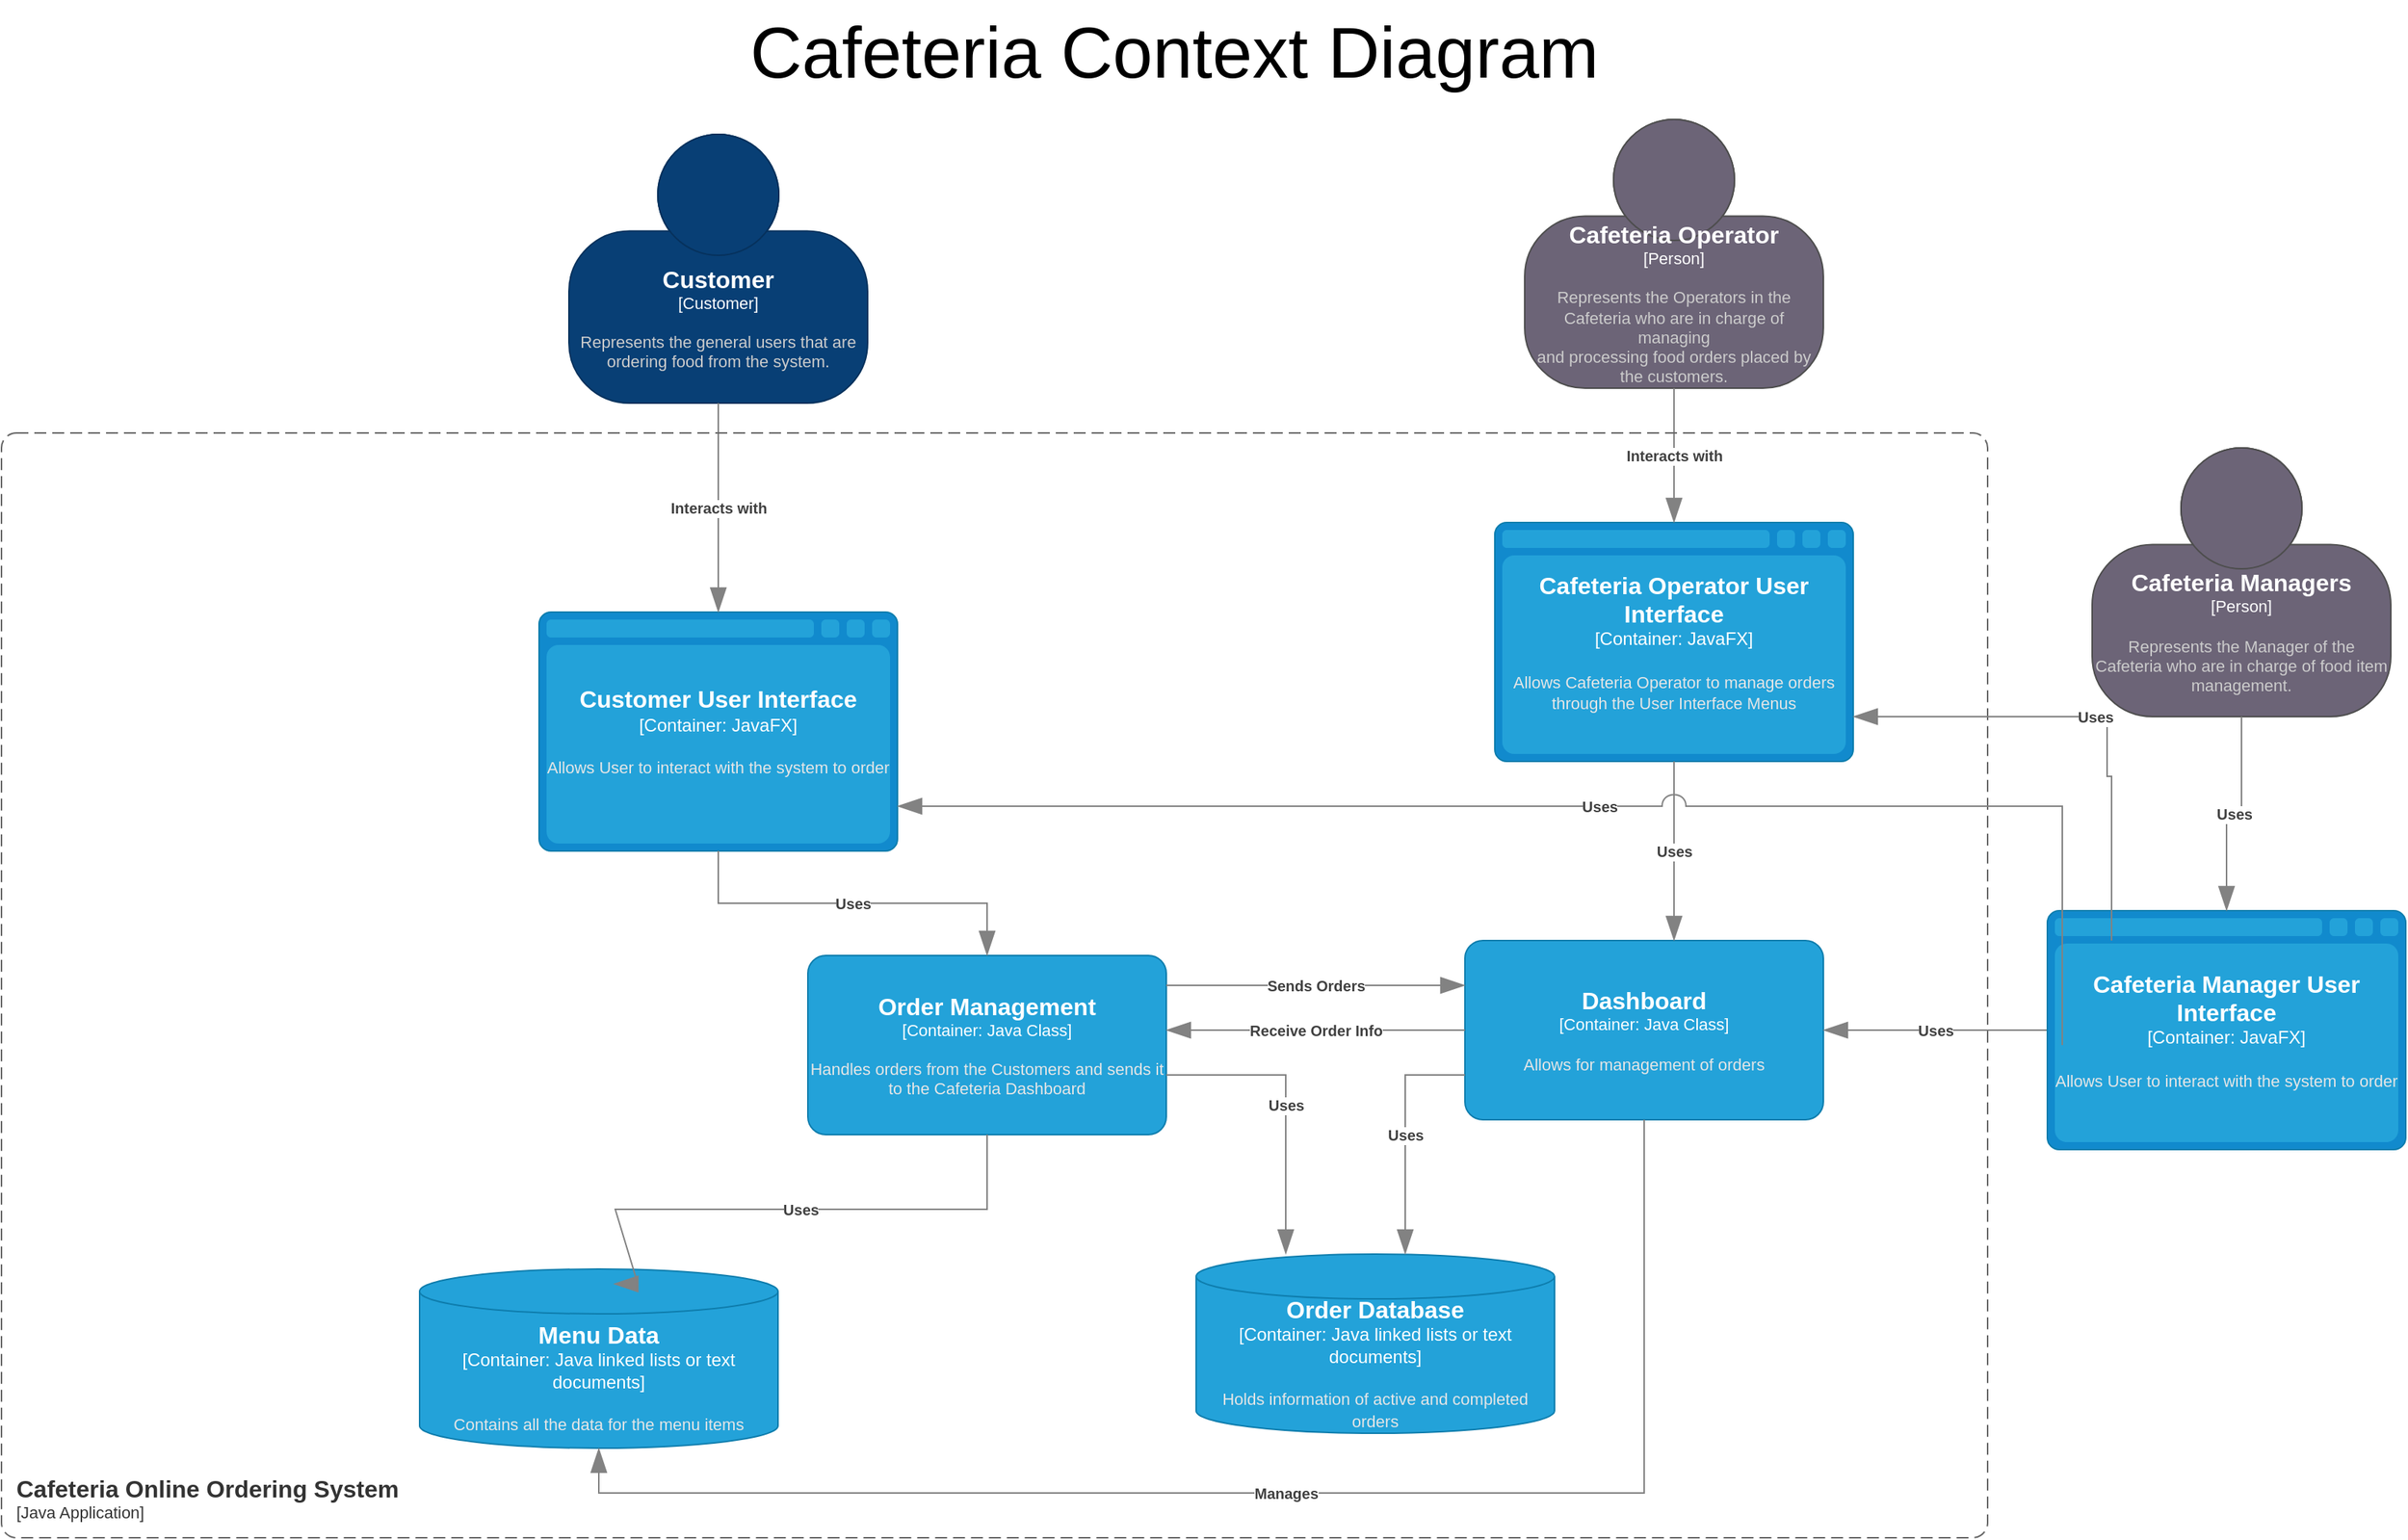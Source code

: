 <mxfile version="24.8.9">
  <diagram name="Page-1" id="mx4u9CQs5kcOY1j8ALDK">
    <mxGraphModel dx="2284" dy="754" grid="1" gridSize="10" guides="1" tooltips="1" connect="1" arrows="1" fold="1" page="1" pageScale="1" pageWidth="850" pageHeight="1100" math="0" shadow="0">
      <root>
        <mxCell id="0" />
        <mxCell id="1" parent="0" />
        <object placeholders="1" c4Name="Customer" c4Type="Customer" c4Description="Represents the general users that are ordering food from the system." label="&lt;font style=&quot;font-size: 16px&quot;&gt;&lt;b&gt;%c4Name%&lt;/b&gt;&lt;/font&gt;&lt;div&gt;[%c4Type%]&lt;/div&gt;&lt;br&gt;&lt;div&gt;&lt;font style=&quot;font-size: 11px&quot;&gt;&lt;font color=&quot;#cccccc&quot;&gt;%c4Description%&lt;/font&gt;&lt;/div&gt;" id="kshyFHEcRTUE-fsxvUDy-1">
          <mxCell style="html=1;fontSize=11;dashed=0;whiteSpace=wrap;fillColor=#083F75;strokeColor=#06315C;fontColor=#ffffff;shape=mxgraph.c4.person2;align=center;metaEdit=1;points=[[0.5,0,0],[1,0.5,0],[1,0.75,0],[0.75,1,0],[0.5,1,0],[0.25,1,0],[0,0.75,0],[0,0.5,0]];resizable=0;" parent="1" vertex="1">
            <mxGeometry x="230" y="100" width="200" height="180" as="geometry" />
          </mxCell>
        </object>
        <object placeholders="1" c4Name="Customer User Interface" c4Type="Container" c4Technology="JavaFX" c4Description="Allows User to interact with the system to order" label="&lt;font style=&quot;font-size: 16px&quot;&gt;&lt;b&gt;%c4Name%&lt;/b&gt;&lt;/font&gt;&lt;div&gt;[%c4Type%:&amp;nbsp;%c4Technology%]&lt;/div&gt;&lt;br&gt;&lt;div&gt;&lt;font style=&quot;font-size: 11px&quot;&gt;&lt;font color=&quot;#E6E6E6&quot;&gt;%c4Description%&lt;/font&gt;&lt;/div&gt;" id="kshyFHEcRTUE-fsxvUDy-2">
          <mxCell style="shape=mxgraph.c4.webBrowserContainer2;whiteSpace=wrap;html=1;boundedLbl=1;rounded=0;labelBackgroundColor=none;strokeColor=#118ACD;fillColor=#23A2D9;strokeColor=#118ACD;strokeColor2=#0E7DAD;fontSize=12;fontColor=#ffffff;align=center;metaEdit=1;points=[[0.5,0,0],[1,0.25,0],[1,0.5,0],[1,0.75,0],[0.5,1,0],[0,0.75,0],[0,0.5,0],[0,0.25,0]];resizable=0;" parent="1" vertex="1">
            <mxGeometry x="210" y="420" width="240" height="160" as="geometry" />
          </mxCell>
        </object>
        <object placeholders="1" c4Type="Relationship" c4Description="Interacts with" label="&lt;div style=&quot;text-align: left&quot;&gt;&lt;div style=&quot;text-align: center&quot;&gt;&lt;b&gt;%c4Description%&lt;/b&gt;&lt;/div&gt;" id="kshyFHEcRTUE-fsxvUDy-3">
          <mxCell style="endArrow=blockThin;html=1;fontSize=10;fontColor=#404040;strokeWidth=1;endFill=1;strokeColor=#828282;elbow=vertical;metaEdit=1;endSize=14;startSize=14;jumpStyle=arc;jumpSize=16;rounded=0;edgeStyle=orthogonalEdgeStyle;" parent="1" source="kshyFHEcRTUE-fsxvUDy-1" target="kshyFHEcRTUE-fsxvUDy-2" edge="1">
            <mxGeometry width="240" relative="1" as="geometry">
              <mxPoint x="300" y="390" as="sourcePoint" />
              <mxPoint x="540" y="390" as="targetPoint" />
            </mxGeometry>
          </mxCell>
        </object>
        <object placeholders="1" c4Name="Order Management" c4Type="Container" c4Technology="Java Class" c4Description="Handles orders from the Customers and sends it to the Cafeteria Dashboard" label="&lt;font style=&quot;font-size: 16px&quot;&gt;&lt;b&gt;%c4Name%&lt;/b&gt;&lt;/font&gt;&lt;div&gt;[%c4Type%: %c4Technology%]&lt;/div&gt;&lt;br&gt;&lt;div&gt;&lt;font style=&quot;font-size: 11px&quot;&gt;&lt;font color=&quot;#E6E6E6&quot;&gt;%c4Description%&lt;/font&gt;&lt;/div&gt;" id="kshyFHEcRTUE-fsxvUDy-4">
          <mxCell style="rounded=1;whiteSpace=wrap;html=1;fontSize=11;labelBackgroundColor=none;fillColor=#23A2D9;fontColor=#ffffff;align=center;arcSize=10;strokeColor=#0E7DAD;metaEdit=1;resizable=0;points=[[0.25,0,0],[0.5,0,0],[0.75,0,0],[1,0.25,0],[1,0.5,0],[1,0.75,0],[0.75,1,0],[0.5,1,0],[0.25,1,0],[0,0.75,0],[0,0.5,0],[0,0.25,0]];" parent="1" vertex="1">
            <mxGeometry x="390" y="650" width="240" height="120" as="geometry" />
          </mxCell>
        </object>
        <object placeholders="1" c4Name="Menu Data" c4Type="Container" c4Technology="Java linked lists or text documents" c4Description="Contains all the data for the menu items" label="&lt;font style=&quot;font-size: 16px&quot;&gt;&lt;b&gt;%c4Name%&lt;/b&gt;&lt;/font&gt;&lt;div&gt;[%c4Type%:&amp;nbsp;%c4Technology%]&lt;/div&gt;&lt;br&gt;&lt;div&gt;&lt;font style=&quot;font-size: 11px&quot;&gt;&lt;font color=&quot;#E6E6E6&quot;&gt;%c4Description%&lt;/font&gt;&lt;/div&gt;" id="kshyFHEcRTUE-fsxvUDy-5">
          <mxCell style="shape=cylinder3;size=15;whiteSpace=wrap;html=1;boundedLbl=1;rounded=0;labelBackgroundColor=none;fillColor=#23A2D9;fontSize=12;fontColor=#ffffff;align=center;strokeColor=#0E7DAD;metaEdit=1;points=[[0.5,0,0],[1,0.25,0],[1,0.5,0],[1,0.75,0],[0.5,1,0],[0,0.75,0],[0,0.5,0],[0,0.25,0]];resizable=0;" parent="1" vertex="1">
            <mxGeometry x="130" y="860" width="240" height="120" as="geometry" />
          </mxCell>
        </object>
        <object placeholders="1" c4Name="Dashboard" c4Type="Container" c4Technology="Java Class" c4Description="Allows for management of orders" label="&lt;font style=&quot;font-size: 16px&quot;&gt;&lt;b&gt;%c4Name%&lt;/b&gt;&lt;/font&gt;&lt;div&gt;[%c4Type%: %c4Technology%]&lt;/div&gt;&lt;br&gt;&lt;div&gt;&lt;font style=&quot;font-size: 11px&quot;&gt;&lt;font color=&quot;#E6E6E6&quot;&gt;%c4Description%&lt;/font&gt;&lt;/div&gt;" id="kshyFHEcRTUE-fsxvUDy-6">
          <mxCell style="rounded=1;whiteSpace=wrap;html=1;fontSize=11;labelBackgroundColor=none;fillColor=#23A2D9;fontColor=#ffffff;align=center;arcSize=10;strokeColor=#0E7DAD;metaEdit=1;resizable=0;points=[[0.25,0,0],[0.5,0,0],[0.75,0,0],[1,0.25,0],[1,0.5,0],[1,0.75,0],[0.75,1,0],[0.5,1,0],[0.25,1,0],[0,0.75,0],[0,0.5,0],[0,0.25,0]];" parent="1" vertex="1">
            <mxGeometry x="830" y="640" width="240" height="120" as="geometry" />
          </mxCell>
        </object>
        <object placeholders="1" c4Name="Cafeteria Operator User Interface" c4Type="Container" c4Technology="JavaFX" c4Description="Allows Cafeteria Operator to manage orders through the User Interface Menus" label="&lt;font style=&quot;font-size: 16px&quot;&gt;&lt;b&gt;%c4Name%&lt;/b&gt;&lt;/font&gt;&lt;div&gt;[%c4Type%:&amp;nbsp;%c4Technology%]&lt;/div&gt;&lt;br&gt;&lt;div&gt;&lt;font style=&quot;font-size: 11px&quot;&gt;&lt;font color=&quot;#E6E6E6&quot;&gt;%c4Description%&lt;/font&gt;&lt;/div&gt;" id="kshyFHEcRTUE-fsxvUDy-7">
          <mxCell style="shape=mxgraph.c4.webBrowserContainer2;whiteSpace=wrap;html=1;boundedLbl=1;rounded=0;labelBackgroundColor=none;strokeColor=#118ACD;fillColor=#23A2D9;strokeColor=#118ACD;strokeColor2=#0E7DAD;fontSize=12;fontColor=#ffffff;align=center;metaEdit=1;points=[[0.5,0,0],[1,0.25,0],[1,0.5,0],[1,0.75,0],[0.5,1,0],[0,0.75,0],[0,0.5,0],[0,0.25,0]];resizable=0;" parent="1" vertex="1">
            <mxGeometry x="850" y="360" width="240" height="160" as="geometry" />
          </mxCell>
        </object>
        <object placeholders="1" c4Name="Cafeteria Operator" c4Type="Person" c4Description="Represents the Operators in the Cafeteria who are in charge of managing&#xa;and processing food orders placed by the customers." label="&lt;font style=&quot;font-size: 16px&quot;&gt;&lt;b&gt;%c4Name%&lt;/b&gt;&lt;/font&gt;&lt;div&gt;[%c4Type%]&lt;/div&gt;&lt;br&gt;&lt;div&gt;&lt;font style=&quot;font-size: 11px&quot;&gt;&lt;font color=&quot;#cccccc&quot;&gt;%c4Description%&lt;/font&gt;&lt;/div&gt;" id="kshyFHEcRTUE-fsxvUDy-9">
          <mxCell style="html=1;fontSize=11;dashed=0;whiteSpace=wrap;fillColor=#6C6477;strokeColor=#4D4D4D;fontColor=#ffffff;shape=mxgraph.c4.person2;align=center;metaEdit=1;points=[[0.5,0,0],[1,0.5,0],[1,0.75,0],[0.75,1,0],[0.5,1,0],[0.25,1,0],[0,0.75,0],[0,0.5,0]];resizable=0;" parent="1" vertex="1">
            <mxGeometry x="870" y="90" width="200" height="180" as="geometry" />
          </mxCell>
        </object>
        <object placeholders="1" c4Name="Order Database" c4Type="Container" c4Technology="Java linked lists or text documents" c4Description="Holds information of active and completed orders" label="&lt;font style=&quot;font-size: 16px&quot;&gt;&lt;b&gt;%c4Name%&lt;/b&gt;&lt;/font&gt;&lt;div&gt;[%c4Type%:&amp;nbsp;%c4Technology%]&lt;/div&gt;&lt;br&gt;&lt;div&gt;&lt;font style=&quot;font-size: 11px&quot;&gt;&lt;font color=&quot;#E6E6E6&quot;&gt;%c4Description%&lt;/font&gt;&lt;/div&gt;" id="kshyFHEcRTUE-fsxvUDy-10">
          <mxCell style="shape=cylinder3;size=15;whiteSpace=wrap;html=1;boundedLbl=1;rounded=0;labelBackgroundColor=none;fillColor=#23A2D9;fontSize=12;fontColor=#ffffff;align=center;strokeColor=#0E7DAD;metaEdit=1;points=[[0.5,0,0],[1,0.25,0],[1,0.5,0],[1,0.75,0],[0.5,1,0],[0,0.75,0],[0,0.5,0],[0,0.25,0]];resizable=0;" parent="1" vertex="1">
            <mxGeometry x="650" y="850" width="240" height="120" as="geometry" />
          </mxCell>
        </object>
        <object placeholders="1" c4Type="Relationship" c4Description="Uses" label="&lt;div style=&quot;text-align: left&quot;&gt;&lt;div style=&quot;text-align: center&quot;&gt;&lt;b&gt;%c4Description%&lt;/b&gt;&lt;/div&gt;" id="kshyFHEcRTUE-fsxvUDy-13">
          <mxCell style="endArrow=blockThin;html=1;fontSize=10;fontColor=#404040;strokeWidth=1;endFill=1;strokeColor=#828282;elbow=vertical;metaEdit=1;endSize=14;startSize=14;jumpStyle=arc;jumpSize=16;rounded=0;edgeStyle=orthogonalEdgeStyle;" parent="1" source="kshyFHEcRTUE-fsxvUDy-4" target="kshyFHEcRTUE-fsxvUDy-10" edge="1">
            <mxGeometry width="240" relative="1" as="geometry">
              <mxPoint x="340" y="290" as="sourcePoint" />
              <mxPoint x="340" y="420" as="targetPoint" />
              <Array as="points">
                <mxPoint x="710" y="730" />
              </Array>
            </mxGeometry>
          </mxCell>
        </object>
        <object placeholders="1" c4Type="Relationship" c4Description="Uses" label="&lt;div style=&quot;text-align: left&quot;&gt;&lt;div style=&quot;text-align: center&quot;&gt;&lt;b&gt;%c4Description%&lt;/b&gt;&lt;/div&gt;" id="kshyFHEcRTUE-fsxvUDy-14">
          <mxCell style="endArrow=blockThin;html=1;fontSize=10;fontColor=#404040;strokeWidth=1;endFill=1;strokeColor=#828282;elbow=vertical;metaEdit=1;endSize=14;startSize=14;jumpStyle=arc;jumpSize=16;rounded=0;edgeStyle=orthogonalEdgeStyle;" parent="1" source="kshyFHEcRTUE-fsxvUDy-6" target="kshyFHEcRTUE-fsxvUDy-10" edge="1">
            <mxGeometry width="240" relative="1" as="geometry">
              <mxPoint x="640" y="720" as="sourcePoint" />
              <mxPoint x="720" y="860" as="targetPoint" />
              <Array as="points">
                <mxPoint x="790" y="730" />
              </Array>
            </mxGeometry>
          </mxCell>
        </object>
        <object placeholders="1" c4Type="Relationship" c4Description="Uses" label="&lt;div style=&quot;text-align: left&quot;&gt;&lt;div style=&quot;text-align: center&quot;&gt;&lt;b&gt;%c4Description%&lt;/b&gt;&lt;/div&gt;" id="kshyFHEcRTUE-fsxvUDy-15">
          <mxCell style="endArrow=blockThin;html=1;fontSize=10;fontColor=#404040;strokeWidth=1;endFill=1;strokeColor=#828282;elbow=vertical;metaEdit=1;endSize=14;startSize=14;jumpStyle=arc;jumpSize=16;rounded=0;edgeStyle=orthogonalEdgeStyle;" parent="1" source="kshyFHEcRTUE-fsxvUDy-7" target="kshyFHEcRTUE-fsxvUDy-6" edge="1">
            <mxGeometry width="240" relative="1" as="geometry">
              <mxPoint x="640" y="720" as="sourcePoint" />
              <mxPoint x="720" y="860" as="targetPoint" />
              <Array as="points">
                <mxPoint x="970" y="700" />
                <mxPoint x="970" y="700" />
              </Array>
            </mxGeometry>
          </mxCell>
        </object>
        <object placeholders="1" c4Type="Relationship" c4Description="Uses" label="&lt;div style=&quot;text-align: left&quot;&gt;&lt;div style=&quot;text-align: center&quot;&gt;&lt;b&gt;%c4Description%&lt;/b&gt;&lt;/div&gt;" id="kshyFHEcRTUE-fsxvUDy-17">
          <mxCell style="endArrow=blockThin;html=1;fontSize=10;fontColor=#404040;strokeWidth=1;endFill=1;strokeColor=#828282;elbow=vertical;metaEdit=1;endSize=14;startSize=14;jumpStyle=arc;jumpSize=16;rounded=0;edgeStyle=orthogonalEdgeStyle;" parent="1" source="kshyFHEcRTUE-fsxvUDy-2" target="kshyFHEcRTUE-fsxvUDy-4" edge="1">
            <mxGeometry width="240" relative="1" as="geometry">
              <mxPoint x="340" y="290" as="sourcePoint" />
              <mxPoint x="340" y="420" as="targetPoint" />
            </mxGeometry>
          </mxCell>
        </object>
        <object placeholders="1" c4Name="Cafeteria Managers" c4Type="Person" c4Description="Represents the Manager of the Cafeteria who are in charge of food item&#xa;management." label="&lt;font style=&quot;font-size: 16px&quot;&gt;&lt;b&gt;%c4Name%&lt;/b&gt;&lt;/font&gt;&lt;div&gt;[%c4Type%]&lt;/div&gt;&lt;br&gt;&lt;div&gt;&lt;font style=&quot;font-size: 11px&quot;&gt;&lt;font color=&quot;#cccccc&quot;&gt;%c4Description%&lt;/font&gt;&lt;/div&gt;" id="kshyFHEcRTUE-fsxvUDy-18">
          <mxCell style="html=1;fontSize=11;dashed=0;whiteSpace=wrap;fillColor=#6C6477;strokeColor=#4D4D4D;fontColor=#ffffff;shape=mxgraph.c4.person2;align=center;metaEdit=1;points=[[0.5,0,0],[1,0.5,0],[1,0.75,0],[0.75,1,0],[0.5,1,0],[0.25,1,0],[0,0.75,0],[0,0.5,0]];resizable=0;" parent="1" vertex="1">
            <mxGeometry x="1250" y="310" width="200" height="180" as="geometry" />
          </mxCell>
        </object>
        <object placeholders="1" c4Type="Relationship" c4Description="Interacts with" label="&lt;div style=&quot;text-align: left&quot;&gt;&lt;div style=&quot;text-align: center&quot;&gt;&lt;b&gt;%c4Description%&lt;/b&gt;&lt;/div&gt;" id="kshyFHEcRTUE-fsxvUDy-19">
          <mxCell style="endArrow=blockThin;html=1;fontSize=10;fontColor=#404040;strokeWidth=1;endFill=1;strokeColor=#828282;elbow=vertical;metaEdit=1;endSize=14;startSize=14;jumpStyle=arc;jumpSize=16;rounded=0;edgeStyle=orthogonalEdgeStyle;" parent="1" source="kshyFHEcRTUE-fsxvUDy-9" target="kshyFHEcRTUE-fsxvUDy-7" edge="1">
            <mxGeometry width="240" relative="1" as="geometry">
              <mxPoint x="340" y="290" as="sourcePoint" />
              <mxPoint x="340" y="420" as="targetPoint" />
            </mxGeometry>
          </mxCell>
        </object>
        <object placeholders="1" c4Type="Relationship" c4Description="Uses" label="&lt;div style=&quot;text-align: left&quot;&gt;&lt;div style=&quot;text-align: center&quot;&gt;&lt;b&gt;%c4Description%&lt;/b&gt;&lt;/div&gt;" id="kshyFHEcRTUE-fsxvUDy-20">
          <mxCell style="endArrow=blockThin;html=1;fontSize=10;fontColor=#404040;strokeWidth=1;endFill=1;strokeColor=#828282;elbow=vertical;metaEdit=1;endSize=14;startSize=14;jumpStyle=arc;jumpSize=16;rounded=0;edgeStyle=orthogonalEdgeStyle;" parent="1" source="kshyFHEcRTUE-fsxvUDy-28" target="kshyFHEcRTUE-fsxvUDy-6" edge="1">
            <mxGeometry width="240" relative="1" as="geometry">
              <mxPoint x="340" y="290" as="sourcePoint" />
              <mxPoint x="340" y="420" as="targetPoint" />
              <Array as="points" />
            </mxGeometry>
          </mxCell>
        </object>
        <object placeholders="1" c4Type="Relationship" c4Description="Uses" label="&lt;div style=&quot;text-align: left&quot;&gt;&lt;div style=&quot;text-align: center&quot;&gt;&lt;b&gt;%c4Description%&lt;/b&gt;&lt;/div&gt;" id="kshyFHEcRTUE-fsxvUDy-21">
          <mxCell style="endArrow=blockThin;html=1;fontSize=10;fontColor=#404040;strokeWidth=1;endFill=1;strokeColor=#828282;elbow=vertical;metaEdit=1;endSize=14;startSize=14;jumpStyle=arc;jumpSize=16;rounded=0;edgeStyle=orthogonalEdgeStyle;" parent="1" source="kshyFHEcRTUE-fsxvUDy-4" edge="1">
            <mxGeometry width="240" relative="1" as="geometry">
              <mxPoint x="58" y="720" as="sourcePoint" />
              <mxPoint x="260" y="870" as="targetPoint" />
              <Array as="points">
                <mxPoint x="510" y="820" />
                <mxPoint x="261" y="820" />
              </Array>
            </mxGeometry>
          </mxCell>
        </object>
        <object placeholders="1" c4Type="Relationship" c4Description="Manages" label="&lt;div style=&quot;text-align: left&quot;&gt;&lt;div style=&quot;text-align: center&quot;&gt;&lt;b&gt;%c4Description%&lt;/b&gt;&lt;/div&gt;" id="kshyFHEcRTUE-fsxvUDy-24">
          <mxCell style="endArrow=blockThin;html=1;fontSize=10;fontColor=#404040;strokeWidth=1;endFill=1;strokeColor=#828282;elbow=vertical;metaEdit=1;endSize=14;startSize=14;jumpStyle=arc;jumpSize=16;rounded=0;edgeStyle=orthogonalEdgeStyle;" parent="1" source="kshyFHEcRTUE-fsxvUDy-6" target="kshyFHEcRTUE-fsxvUDy-5" edge="1">
            <mxGeometry width="240" relative="1" as="geometry">
              <mxPoint x="1040" y="1000" as="sourcePoint" />
              <mxPoint x="480.029" y="1159.94" as="targetPoint" />
              <Array as="points">
                <mxPoint x="950" y="1010" />
                <mxPoint x="250" y="1010" />
              </Array>
            </mxGeometry>
          </mxCell>
        </object>
        <mxCell id="kshyFHEcRTUE-fsxvUDy-26" value="&lt;font style=&quot;font-size: 48px;&quot;&gt;Cafeteria Context Diagram&lt;/font&gt;" style="text;html=1;align=center;verticalAlign=middle;resizable=0;points=[];autosize=1;strokeColor=none;fillColor=none;" parent="1" vertex="1">
          <mxGeometry x="340" y="10" width="590" height="70" as="geometry" />
        </mxCell>
        <object placeholders="1" c4Name="Cafeteria Online Ordering System" c4Type="SystemScopeBoundary" c4Application="Java Application" label="&lt;font style=&quot;font-size: 16px&quot;&gt;&lt;b&gt;&lt;div style=&quot;text-align: left&quot;&gt;%c4Name%&lt;/div&gt;&lt;/b&gt;&lt;/font&gt;&lt;div style=&quot;text-align: left&quot;&gt;[%c4Application%]&lt;/div&gt;" id="kshyFHEcRTUE-fsxvUDy-27">
          <mxCell style="rounded=1;fontSize=11;whiteSpace=wrap;html=1;dashed=1;arcSize=20;fillColor=none;strokeColor=#666666;fontColor=#333333;labelBackgroundColor=none;align=left;verticalAlign=bottom;labelBorderColor=none;spacingTop=0;spacing=10;dashPattern=8 4;metaEdit=1;rotatable=0;perimeter=rectanglePerimeter;noLabel=0;labelPadding=0;allowArrows=0;connectable=0;expand=0;recursiveResize=0;editable=1;pointerEvents=0;absoluteArcSize=1;points=[[0.25,0,0],[0.5,0,0],[0.75,0,0],[1,0.25,0],[1,0.5,0],[1,0.75,0],[0.75,1,0],[0.5,1,0],[0.25,1,0],[0,0.75,0],[0,0.5,0],[0,0.25,0]];" parent="1" vertex="1">
            <mxGeometry x="-150" y="300" width="1330" height="740" as="geometry" />
          </mxCell>
        </object>
        <object placeholders="1" c4Name="Cafeteria Manager User Interface" c4Type="Container" c4Technology="JavaFX" c4Description="Allows User to interact with the system to order" label="&lt;font style=&quot;font-size: 16px&quot;&gt;&lt;b&gt;%c4Name%&lt;/b&gt;&lt;/font&gt;&lt;div&gt;[%c4Type%:&amp;nbsp;%c4Technology%]&lt;/div&gt;&lt;br&gt;&lt;div&gt;&lt;font style=&quot;font-size: 11px&quot;&gt;&lt;font color=&quot;#E6E6E6&quot;&gt;%c4Description%&lt;/font&gt;&lt;/div&gt;" id="kshyFHEcRTUE-fsxvUDy-28">
          <mxCell style="shape=mxgraph.c4.webBrowserContainer2;whiteSpace=wrap;html=1;boundedLbl=1;rounded=0;labelBackgroundColor=none;strokeColor=#118ACD;fillColor=#23A2D9;strokeColor=#118ACD;strokeColor2=#0E7DAD;fontSize=12;fontColor=#ffffff;align=center;metaEdit=1;points=[[0.5,0,0],[1,0.25,0],[1,0.5,0],[1,0.75,0],[0.5,1,0],[0,0.75,0],[0,0.5,0],[0,0.25,0]];resizable=0;" parent="1" vertex="1">
            <mxGeometry x="1220" y="620" width="240" height="160" as="geometry" />
          </mxCell>
        </object>
        <object placeholders="1" c4Type="Relationship" c4Description="Uses" label="&lt;div style=&quot;text-align: left&quot;&gt;&lt;div style=&quot;text-align: center&quot;&gt;&lt;b&gt;%c4Description%&lt;/b&gt;&lt;/div&gt;" id="kshyFHEcRTUE-fsxvUDy-30">
          <mxCell style="endArrow=blockThin;html=1;fontSize=10;fontColor=#404040;strokeWidth=1;endFill=1;strokeColor=#828282;elbow=vertical;metaEdit=1;endSize=14;startSize=14;jumpStyle=arc;jumpSize=16;rounded=0;edgeStyle=orthogonalEdgeStyle;" parent="1" source="kshyFHEcRTUE-fsxvUDy-18" target="kshyFHEcRTUE-fsxvUDy-28" edge="1">
            <mxGeometry width="240" relative="1" as="geometry">
              <mxPoint x="-230" y="760" as="sourcePoint" />
              <mxPoint x="-130" y="760" as="targetPoint" />
              <Array as="points" />
            </mxGeometry>
          </mxCell>
        </object>
        <object placeholders="1" c4Type="Relationship" c4Description="Sends Orders" label="&lt;div style=&quot;text-align: left&quot;&gt;&lt;div style=&quot;text-align: center&quot;&gt;&lt;b&gt;%c4Description%&lt;/b&gt;&lt;/div&gt;" id="vPeW8lrC-F5eNDQZxDHs-1">
          <mxCell style="endArrow=blockThin;html=1;fontSize=10;fontColor=#404040;strokeWidth=1;endFill=1;strokeColor=#828282;elbow=vertical;metaEdit=1;endSize=14;startSize=14;jumpStyle=arc;jumpSize=16;rounded=0;edgeStyle=orthogonalEdgeStyle;" parent="1" source="kshyFHEcRTUE-fsxvUDy-4" target="kshyFHEcRTUE-fsxvUDy-6" edge="1">
            <mxGeometry width="240" relative="1" as="geometry">
              <mxPoint x="630" y="660" as="sourcePoint" />
              <mxPoint x="870" y="660" as="targetPoint" />
              <Array as="points">
                <mxPoint x="790" y="670" />
                <mxPoint x="790" y="670" />
              </Array>
            </mxGeometry>
          </mxCell>
        </object>
        <object placeholders="1" c4Type="Relationship" c4Description="Receive Order Info" label="&lt;div style=&quot;text-align: left&quot;&gt;&lt;div style=&quot;text-align: center&quot;&gt;&lt;b&gt;%c4Description%&lt;/b&gt;&lt;/div&gt;" id="vPeW8lrC-F5eNDQZxDHs-2">
          <mxCell style="endArrow=blockThin;html=1;fontSize=10;fontColor=#404040;strokeWidth=1;endFill=1;strokeColor=#828282;elbow=vertical;metaEdit=1;endSize=14;startSize=14;jumpStyle=arc;jumpSize=16;rounded=0;edgeStyle=orthogonalEdgeStyle;" parent="1" source="kshyFHEcRTUE-fsxvUDy-6" target="kshyFHEcRTUE-fsxvUDy-4" edge="1">
            <mxGeometry width="240" relative="1" as="geometry">
              <mxPoint x="640" y="680" as="sourcePoint" />
              <mxPoint x="840" y="680" as="targetPoint" />
              <Array as="points">
                <mxPoint x="670" y="700" />
                <mxPoint x="670" y="700" />
              </Array>
            </mxGeometry>
          </mxCell>
        </object>
        <object placeholders="1" c4Type="Relationship" c4Description="Uses" label="&lt;div style=&quot;text-align: left&quot;&gt;&lt;div style=&quot;text-align: center&quot;&gt;&lt;b&gt;%c4Description%&lt;/b&gt;&lt;/div&gt;" id="s-qItgKQikh1wSaGe-9A-1">
          <mxCell style="endArrow=blockThin;html=1;fontSize=10;fontColor=#404040;strokeWidth=1;endFill=1;strokeColor=#828282;elbow=vertical;metaEdit=1;endSize=14;startSize=14;jumpStyle=arc;jumpSize=16;rounded=0;edgeStyle=orthogonalEdgeStyle;" edge="1" parent="1" target="kshyFHEcRTUE-fsxvUDy-2">
            <mxGeometry width="240" relative="1" as="geometry">
              <mxPoint x="1230" y="710" as="sourcePoint" />
              <mxPoint x="1080" y="710" as="targetPoint" />
              <Array as="points">
                <mxPoint x="1230" y="550" />
              </Array>
            </mxGeometry>
          </mxCell>
        </object>
        <object placeholders="1" c4Type="Relationship" c4Description="Uses" label="&lt;div style=&quot;text-align: left&quot;&gt;&lt;div style=&quot;text-align: center&quot;&gt;&lt;b&gt;%c4Description%&lt;/b&gt;&lt;/div&gt;" id="s-qItgKQikh1wSaGe-9A-2">
          <mxCell style="endArrow=blockThin;html=1;fontSize=10;fontColor=#404040;strokeWidth=1;endFill=1;strokeColor=#828282;elbow=vertical;metaEdit=1;endSize=14;startSize=14;jumpStyle=arc;jumpSize=16;rounded=0;edgeStyle=orthogonalEdgeStyle;" edge="1" parent="1" target="kshyFHEcRTUE-fsxvUDy-7">
            <mxGeometry width="240" relative="1" as="geometry">
              <mxPoint x="1263" y="640" as="sourcePoint" />
              <mxPoint x="1110.02" y="376.96" as="targetPoint" />
              <Array as="points">
                <mxPoint x="1263" y="530" />
                <mxPoint x="1260" y="530" />
                <mxPoint x="1260" y="490" />
              </Array>
            </mxGeometry>
          </mxCell>
        </object>
      </root>
    </mxGraphModel>
  </diagram>
</mxfile>
